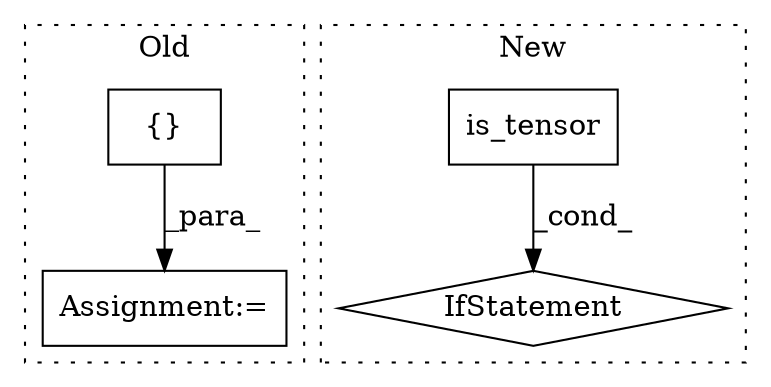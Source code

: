 digraph G {
subgraph cluster0 {
1 [label="{}" a="4" s="5713,5728" l="1,1" shape="box"];
3 [label="Assignment:=" a="7" s="5702" l="2" shape="box"];
label = "Old";
style="dotted";
}
subgraph cluster1 {
2 [label="is_tensor" a="32" s="6018,6037" l="10,1" shape="box"];
4 [label="IfStatement" a="25" s="6008,6038" l="4,2" shape="diamond"];
label = "New";
style="dotted";
}
1 -> 3 [label="_para_"];
2 -> 4 [label="_cond_"];
}